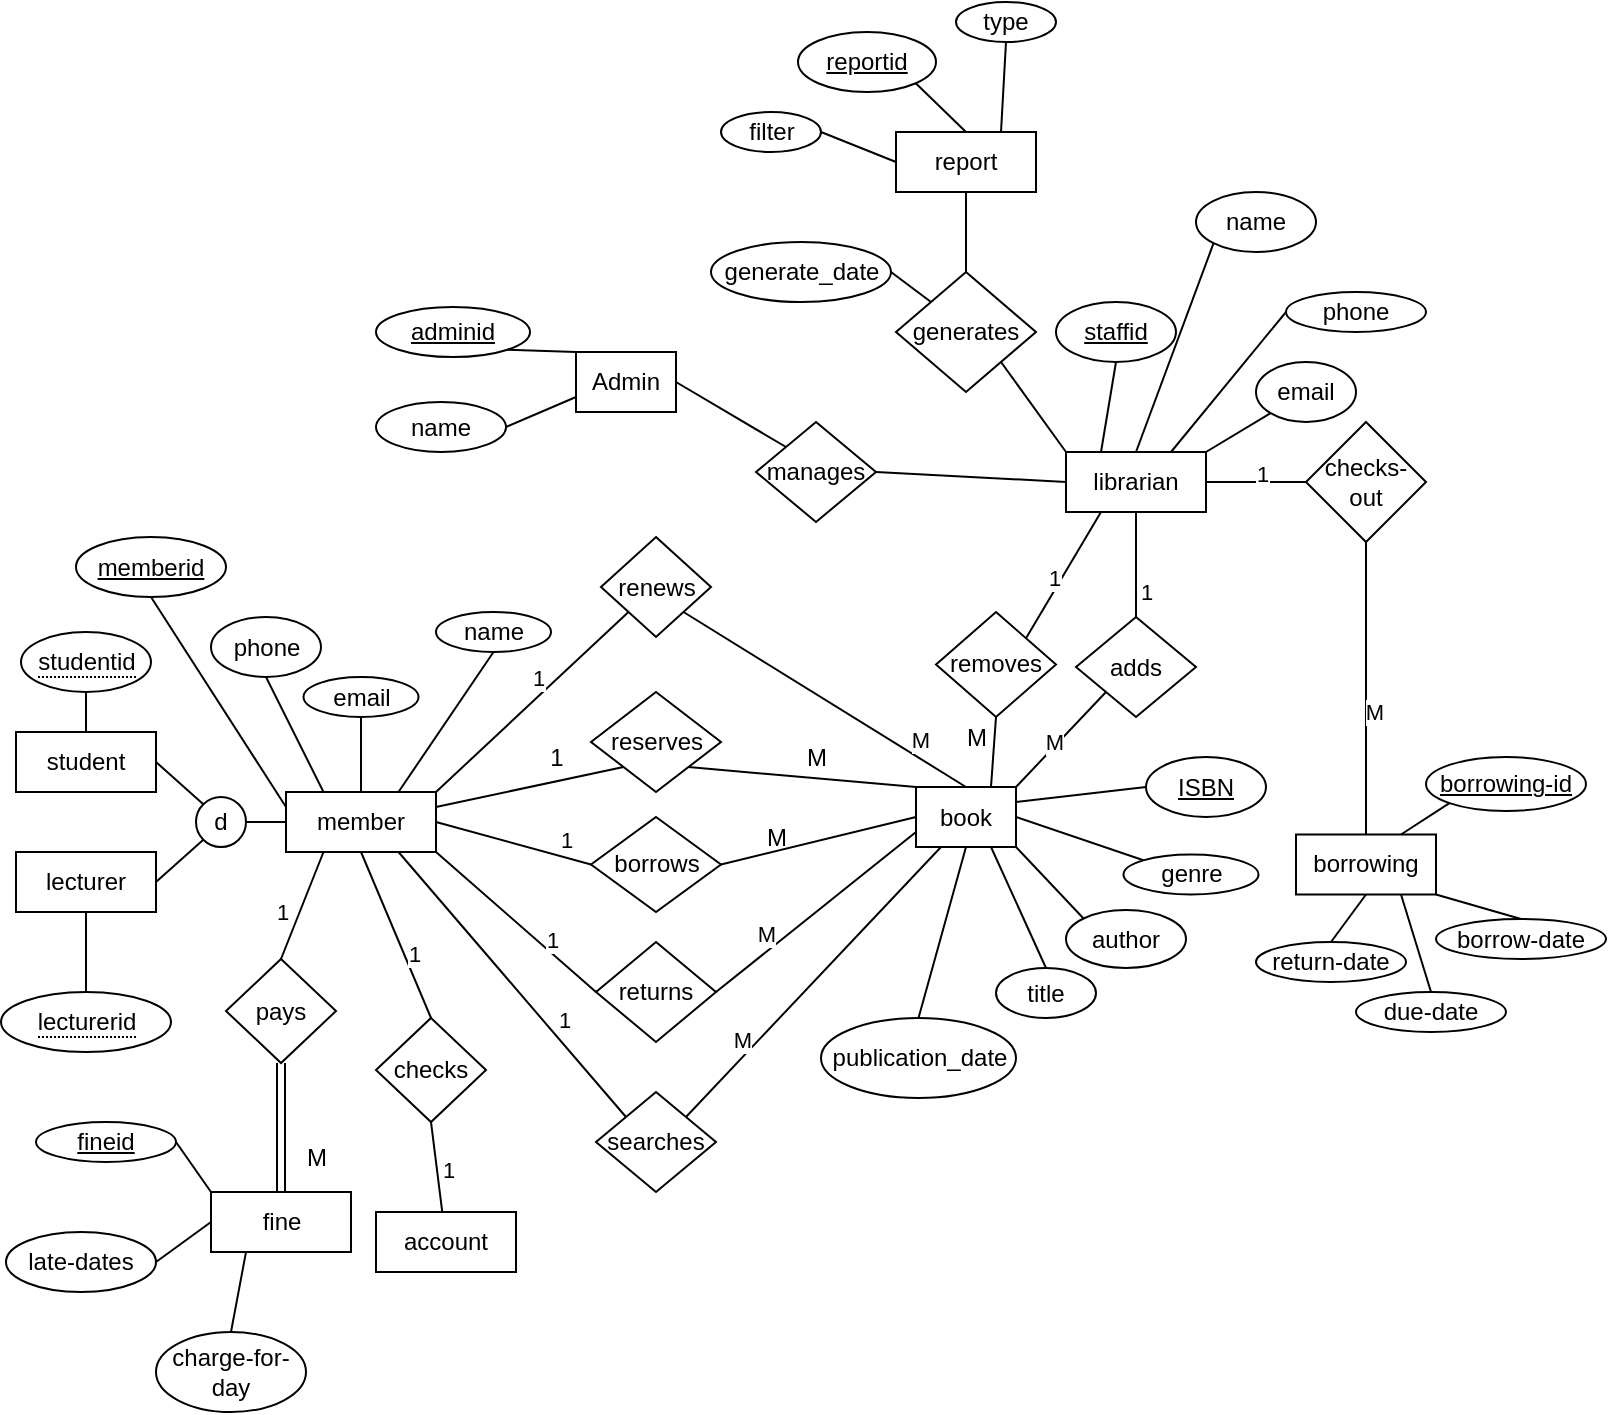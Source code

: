 <mxfile version="23.1.6" type="github">
  <diagram name="Page-1" id="lxUqVznezoO0cVdfgBmG">
    <mxGraphModel dx="956" dy="535" grid="1" gridSize="10" guides="1" tooltips="1" connect="1" arrows="1" fold="1" page="1" pageScale="1" pageWidth="850" pageHeight="1100" math="0" shadow="0">
      <root>
        <mxCell id="0" />
        <mxCell id="1" parent="0" />
        <mxCell id="ocRV4Swg5X49KJZOGOF2-2" value="borrowing" style="html=1;whiteSpace=wrap;" vertex="1" parent="1">
          <mxGeometry x="670" y="471.25" width="70" height="30" as="geometry" />
        </mxCell>
        <mxCell id="ocRV4Swg5X49KJZOGOF2-3" value="librarian" style="html=1;whiteSpace=wrap;" vertex="1" parent="1">
          <mxGeometry x="555" y="280" width="70" height="30" as="geometry" />
        </mxCell>
        <mxCell id="ocRV4Swg5X49KJZOGOF2-4" value="book" style="html=1;whiteSpace=wrap;" vertex="1" parent="1">
          <mxGeometry x="480" y="447.5" width="50" height="30" as="geometry" />
        </mxCell>
        <mxCell id="ocRV4Swg5X49KJZOGOF2-5" value="lecturer" style="html=1;whiteSpace=wrap;" vertex="1" parent="1">
          <mxGeometry x="30" y="480" width="70" height="30" as="geometry" />
        </mxCell>
        <mxCell id="ocRV4Swg5X49KJZOGOF2-6" value="student" style="html=1;whiteSpace=wrap;" vertex="1" parent="1">
          <mxGeometry x="30" y="420" width="70" height="30" as="geometry" />
        </mxCell>
        <mxCell id="ocRV4Swg5X49KJZOGOF2-7" value="member" style="html=1;whiteSpace=wrap;" vertex="1" parent="1">
          <mxGeometry x="165" y="450" width="75" height="30" as="geometry" />
        </mxCell>
        <mxCell id="ocRV4Swg5X49KJZOGOF2-9" value="report" style="html=1;whiteSpace=wrap;" vertex="1" parent="1">
          <mxGeometry x="470" y="120" width="70" height="30" as="geometry" />
        </mxCell>
        <mxCell id="ocRV4Swg5X49KJZOGOF2-10" value="account" style="html=1;whiteSpace=wrap;" vertex="1" parent="1">
          <mxGeometry x="210" y="660" width="70" height="30" as="geometry" />
        </mxCell>
        <mxCell id="ocRV4Swg5X49KJZOGOF2-12" value="d" style="ellipse;whiteSpace=wrap;html=1;aspect=fixed;" vertex="1" parent="1">
          <mxGeometry x="120" y="452.5" width="25" height="25" as="geometry" />
        </mxCell>
        <mxCell id="ocRV4Swg5X49KJZOGOF2-14" value="" style="endArrow=none;html=1;rounded=0;exitX=0;exitY=0;exitDx=0;exitDy=0;entryX=1;entryY=1;entryDx=0;entryDy=0;" edge="1" parent="1" source="ocRV4Swg5X49KJZOGOF2-4" target="ocRV4Swg5X49KJZOGOF2-21">
          <mxGeometry width="50" height="50" relative="1" as="geometry">
            <mxPoint x="510" y="280" as="sourcePoint" />
            <mxPoint x="560" y="230" as="targetPoint" />
          </mxGeometry>
        </mxCell>
        <mxCell id="ocRV4Swg5X49KJZOGOF2-15" value="" style="endArrow=none;html=1;rounded=0;exitX=1;exitY=0.5;exitDx=0;exitDy=0;entryX=0;entryY=0.5;entryDx=0;entryDy=0;" edge="1" parent="1" source="ocRV4Swg5X49KJZOGOF2-12" target="ocRV4Swg5X49KJZOGOF2-7">
          <mxGeometry width="50" height="50" relative="1" as="geometry">
            <mxPoint x="160" y="220" as="sourcePoint" />
            <mxPoint x="210" y="170" as="targetPoint" />
          </mxGeometry>
        </mxCell>
        <mxCell id="ocRV4Swg5X49KJZOGOF2-16" value="" style="endArrow=none;html=1;rounded=0;exitX=1;exitY=0.5;exitDx=0;exitDy=0;entryX=0;entryY=0;entryDx=0;entryDy=0;" edge="1" parent="1" source="ocRV4Swg5X49KJZOGOF2-6" target="ocRV4Swg5X49KJZOGOF2-12">
          <mxGeometry width="50" height="50" relative="1" as="geometry">
            <mxPoint x="125" y="157.5" as="sourcePoint" />
            <mxPoint x="175" y="107.5" as="targetPoint" />
          </mxGeometry>
        </mxCell>
        <mxCell id="ocRV4Swg5X49KJZOGOF2-17" value="" style="endArrow=none;html=1;rounded=0;exitX=1;exitY=0.5;exitDx=0;exitDy=0;entryX=0;entryY=1;entryDx=0;entryDy=0;" edge="1" parent="1" source="ocRV4Swg5X49KJZOGOF2-5" target="ocRV4Swg5X49KJZOGOF2-12">
          <mxGeometry width="50" height="50" relative="1" as="geometry">
            <mxPoint x="140" y="250" as="sourcePoint" />
            <mxPoint x="190" y="200" as="targetPoint" />
          </mxGeometry>
        </mxCell>
        <mxCell id="ocRV4Swg5X49KJZOGOF2-18" value="checks-out" style="rhombus;whiteSpace=wrap;html=1;" vertex="1" parent="1">
          <mxGeometry x="675" y="265" width="60" height="60" as="geometry" />
        </mxCell>
        <mxCell id="ocRV4Swg5X49KJZOGOF2-19" value="adds" style="rhombus;whiteSpace=wrap;html=1;" vertex="1" parent="1">
          <mxGeometry x="560" y="362.5" width="60" height="50" as="geometry" />
        </mxCell>
        <mxCell id="ocRV4Swg5X49KJZOGOF2-20" value="removes" style="rhombus;whiteSpace=wrap;html=1;" vertex="1" parent="1">
          <mxGeometry x="490" y="360" width="60" height="52.5" as="geometry" />
        </mxCell>
        <mxCell id="ocRV4Swg5X49KJZOGOF2-21" value="reserves" style="rhombus;whiteSpace=wrap;html=1;" vertex="1" parent="1">
          <mxGeometry x="317.5" y="400" width="65" height="50" as="geometry" />
        </mxCell>
        <mxCell id="ocRV4Swg5X49KJZOGOF2-22" value="searches" style="rhombus;whiteSpace=wrap;html=1;" vertex="1" parent="1">
          <mxGeometry x="320" y="600" width="60" height="50" as="geometry" />
        </mxCell>
        <mxCell id="ocRV4Swg5X49KJZOGOF2-23" value="returns" style="rhombus;whiteSpace=wrap;html=1;" vertex="1" parent="1">
          <mxGeometry x="320" y="525" width="60" height="50" as="geometry" />
        </mxCell>
        <mxCell id="ocRV4Swg5X49KJZOGOF2-24" value="renews" style="rhombus;whiteSpace=wrap;html=1;" vertex="1" parent="1">
          <mxGeometry x="322.5" y="322.5" width="55" height="50" as="geometry" />
        </mxCell>
        <mxCell id="ocRV4Swg5X49KJZOGOF2-25" value="borrows" style="rhombus;whiteSpace=wrap;html=1;" vertex="1" parent="1">
          <mxGeometry x="317.5" y="462.5" width="65" height="47.5" as="geometry" />
        </mxCell>
        <mxCell id="ocRV4Swg5X49KJZOGOF2-26" value="" style="endArrow=none;html=1;rounded=0;exitX=1;exitY=0.25;exitDx=0;exitDy=0;entryX=0;entryY=1;entryDx=0;entryDy=0;" edge="1" parent="1" source="ocRV4Swg5X49KJZOGOF2-7" target="ocRV4Swg5X49KJZOGOF2-21">
          <mxGeometry width="50" height="50" relative="1" as="geometry">
            <mxPoint x="290" y="280" as="sourcePoint" />
            <mxPoint x="340" y="230" as="targetPoint" />
          </mxGeometry>
        </mxCell>
        <mxCell id="ocRV4Swg5X49KJZOGOF2-27" value="" style="endArrow=none;html=1;rounded=0;exitX=1;exitY=1;exitDx=0;exitDy=0;entryX=0.5;entryY=0;entryDx=0;entryDy=0;" edge="1" parent="1" source="ocRV4Swg5X49KJZOGOF2-24" target="ocRV4Swg5X49KJZOGOF2-4">
          <mxGeometry width="50" height="50" relative="1" as="geometry">
            <mxPoint x="430" y="210" as="sourcePoint" />
            <mxPoint x="480" y="160" as="targetPoint" />
          </mxGeometry>
        </mxCell>
        <mxCell id="ocRV4Swg5X49KJZOGOF2-139" value="M" style="edgeLabel;html=1;align=center;verticalAlign=middle;resizable=0;points=[];" vertex="1" connectable="0" parent="ocRV4Swg5X49KJZOGOF2-27">
          <mxGeometry x="0.612" y="8" relative="1" as="geometry">
            <mxPoint as="offset" />
          </mxGeometry>
        </mxCell>
        <mxCell id="ocRV4Swg5X49KJZOGOF2-28" value="" style="endArrow=none;html=1;rounded=0;entryX=0;entryY=0;entryDx=0;entryDy=0;exitX=0.75;exitY=1;exitDx=0;exitDy=0;" edge="1" parent="1" source="ocRV4Swg5X49KJZOGOF2-7" target="ocRV4Swg5X49KJZOGOF2-22">
          <mxGeometry width="50" height="50" relative="1" as="geometry">
            <mxPoint x="240" y="320" as="sourcePoint" />
            <mxPoint x="300" y="370" as="targetPoint" />
          </mxGeometry>
        </mxCell>
        <mxCell id="ocRV4Swg5X49KJZOGOF2-147" value="1" style="edgeLabel;html=1;align=center;verticalAlign=middle;resizable=0;points=[];" vertex="1" connectable="0" parent="ocRV4Swg5X49KJZOGOF2-28">
          <mxGeometry x="0.342" y="8" relative="1" as="geometry">
            <mxPoint as="offset" />
          </mxGeometry>
        </mxCell>
        <mxCell id="ocRV4Swg5X49KJZOGOF2-29" value="" style="endArrow=none;html=1;rounded=0;exitX=1;exitY=0.5;exitDx=0;exitDy=0;entryX=0;entryY=0.5;entryDx=0;entryDy=0;" edge="1" parent="1" source="ocRV4Swg5X49KJZOGOF2-25" target="ocRV4Swg5X49KJZOGOF2-4">
          <mxGeometry width="50" height="50" relative="1" as="geometry">
            <mxPoint x="425" y="310" as="sourcePoint" />
            <mxPoint x="475" y="260" as="targetPoint" />
          </mxGeometry>
        </mxCell>
        <mxCell id="ocRV4Swg5X49KJZOGOF2-30" value="" style="endArrow=none;html=1;rounded=0;exitX=1;exitY=0.5;exitDx=0;exitDy=0;entryX=0;entryY=0.5;entryDx=0;entryDy=0;" edge="1" parent="1" source="ocRV4Swg5X49KJZOGOF2-7" target="ocRV4Swg5X49KJZOGOF2-25">
          <mxGeometry width="50" height="50" relative="1" as="geometry">
            <mxPoint x="295" y="300" as="sourcePoint" />
            <mxPoint x="345" y="250" as="targetPoint" />
          </mxGeometry>
        </mxCell>
        <mxCell id="ocRV4Swg5X49KJZOGOF2-143" value="1" style="edgeLabel;html=1;align=center;verticalAlign=middle;resizable=0;points=[];" vertex="1" connectable="0" parent="ocRV4Swg5X49KJZOGOF2-30">
          <mxGeometry x="0.615" y="9" relative="1" as="geometry">
            <mxPoint as="offset" />
          </mxGeometry>
        </mxCell>
        <mxCell id="ocRV4Swg5X49KJZOGOF2-31" value="" style="endArrow=none;html=1;rounded=0;exitX=1;exitY=0;exitDx=0;exitDy=0;entryX=0;entryY=1;entryDx=0;entryDy=0;" edge="1" parent="1" source="ocRV4Swg5X49KJZOGOF2-7" target="ocRV4Swg5X49KJZOGOF2-24">
          <mxGeometry width="50" height="50" relative="1" as="geometry">
            <mxPoint x="250" y="245" as="sourcePoint" />
            <mxPoint x="300" y="195" as="targetPoint" />
          </mxGeometry>
        </mxCell>
        <mxCell id="ocRV4Swg5X49KJZOGOF2-140" value="1" style="edgeLabel;html=1;align=center;verticalAlign=middle;resizable=0;points=[];" vertex="1" connectable="0" parent="ocRV4Swg5X49KJZOGOF2-31">
          <mxGeometry x="0.152" y="7" relative="1" as="geometry">
            <mxPoint as="offset" />
          </mxGeometry>
        </mxCell>
        <mxCell id="ocRV4Swg5X49KJZOGOF2-32" value="" style="endArrow=none;html=1;rounded=0;entryX=0;entryY=0.5;entryDx=0;entryDy=0;exitX=1;exitY=1;exitDx=0;exitDy=0;" edge="1" parent="1" source="ocRV4Swg5X49KJZOGOF2-7" target="ocRV4Swg5X49KJZOGOF2-23">
          <mxGeometry width="50" height="50" relative="1" as="geometry">
            <mxPoint x="240" y="390" as="sourcePoint" />
            <mxPoint x="290" y="340" as="targetPoint" />
          </mxGeometry>
        </mxCell>
        <mxCell id="ocRV4Swg5X49KJZOGOF2-145" value="1" style="edgeLabel;html=1;align=center;verticalAlign=middle;resizable=0;points=[];" vertex="1" connectable="0" parent="ocRV4Swg5X49KJZOGOF2-32">
          <mxGeometry x="0.359" y="6" relative="1" as="geometry">
            <mxPoint y="1" as="offset" />
          </mxGeometry>
        </mxCell>
        <mxCell id="ocRV4Swg5X49KJZOGOF2-33" value="" style="endArrow=none;html=1;rounded=0;entryX=0;entryY=0.75;entryDx=0;entryDy=0;exitX=1;exitY=0.5;exitDx=0;exitDy=0;" edge="1" parent="1" source="ocRV4Swg5X49KJZOGOF2-23" target="ocRV4Swg5X49KJZOGOF2-4">
          <mxGeometry width="50" height="50" relative="1" as="geometry">
            <mxPoint x="405" y="390" as="sourcePoint" />
            <mxPoint x="455" y="340" as="targetPoint" />
          </mxGeometry>
        </mxCell>
        <mxCell id="ocRV4Swg5X49KJZOGOF2-146" value="M" style="edgeLabel;html=1;align=center;verticalAlign=middle;resizable=0;points=[];" vertex="1" connectable="0" parent="ocRV4Swg5X49KJZOGOF2-33">
          <mxGeometry x="-0.418" y="8" relative="1" as="geometry">
            <mxPoint as="offset" />
          </mxGeometry>
        </mxCell>
        <mxCell id="ocRV4Swg5X49KJZOGOF2-34" value="" style="endArrow=none;html=1;rounded=0;exitX=1;exitY=0;exitDx=0;exitDy=0;entryX=0.25;entryY=1;entryDx=0;entryDy=0;" edge="1" parent="1" source="ocRV4Swg5X49KJZOGOF2-22" target="ocRV4Swg5X49KJZOGOF2-4">
          <mxGeometry width="50" height="50" relative="1" as="geometry">
            <mxPoint x="440" y="410" as="sourcePoint" />
            <mxPoint x="490" y="360" as="targetPoint" />
          </mxGeometry>
        </mxCell>
        <mxCell id="ocRV4Swg5X49KJZOGOF2-148" value="M" style="edgeLabel;html=1;align=center;verticalAlign=middle;resizable=0;points=[];" vertex="1" connectable="0" parent="ocRV4Swg5X49KJZOGOF2-34">
          <mxGeometry x="-0.487" y="6" relative="1" as="geometry">
            <mxPoint x="-1" as="offset" />
          </mxGeometry>
        </mxCell>
        <mxCell id="ocRV4Swg5X49KJZOGOF2-37" value="" style="endArrow=none;html=1;rounded=0;exitX=1;exitY=0;exitDx=0;exitDy=0;entryX=0.25;entryY=1;entryDx=0;entryDy=0;" edge="1" parent="1" source="ocRV4Swg5X49KJZOGOF2-20" target="ocRV4Swg5X49KJZOGOF2-3">
          <mxGeometry width="50" height="50" relative="1" as="geometry">
            <mxPoint x="450" y="230" as="sourcePoint" />
            <mxPoint x="500" y="180" as="targetPoint" />
          </mxGeometry>
        </mxCell>
        <mxCell id="ocRV4Swg5X49KJZOGOF2-154" value="1" style="edgeLabel;html=1;align=center;verticalAlign=middle;resizable=0;points=[];" vertex="1" connectable="0" parent="ocRV4Swg5X49KJZOGOF2-37">
          <mxGeometry x="-0.103" y="4" relative="1" as="geometry">
            <mxPoint as="offset" />
          </mxGeometry>
        </mxCell>
        <mxCell id="ocRV4Swg5X49KJZOGOF2-38" value="" style="endArrow=none;html=1;rounded=0;exitX=0.5;exitY=0;exitDx=0;exitDy=0;entryX=0.5;entryY=1;entryDx=0;entryDy=0;" edge="1" parent="1" source="ocRV4Swg5X49KJZOGOF2-19" target="ocRV4Swg5X49KJZOGOF2-3">
          <mxGeometry width="50" height="50" relative="1" as="geometry">
            <mxPoint x="630" y="282.5" as="sourcePoint" />
            <mxPoint x="570" y="320" as="targetPoint" />
          </mxGeometry>
        </mxCell>
        <mxCell id="ocRV4Swg5X49KJZOGOF2-155" value="1" style="edgeLabel;html=1;align=center;verticalAlign=middle;resizable=0;points=[];" vertex="1" connectable="0" parent="ocRV4Swg5X49KJZOGOF2-38">
          <mxGeometry x="-0.516" y="-5" relative="1" as="geometry">
            <mxPoint as="offset" />
          </mxGeometry>
        </mxCell>
        <mxCell id="ocRV4Swg5X49KJZOGOF2-39" value="" style="endArrow=none;html=1;rounded=0;exitX=1;exitY=0;exitDx=0;exitDy=0;entryX=0;entryY=1;entryDx=0;entryDy=0;" edge="1" parent="1" source="ocRV4Swg5X49KJZOGOF2-4" target="ocRV4Swg5X49KJZOGOF2-19">
          <mxGeometry width="50" height="50" relative="1" as="geometry">
            <mxPoint x="620" y="367.5" as="sourcePoint" />
            <mxPoint x="670" y="317.5" as="targetPoint" />
          </mxGeometry>
        </mxCell>
        <mxCell id="ocRV4Swg5X49KJZOGOF2-156" value="M" style="edgeLabel;html=1;align=center;verticalAlign=middle;resizable=0;points=[];" vertex="1" connectable="0" parent="ocRV4Swg5X49KJZOGOF2-39">
          <mxGeometry x="-0.088" y="2" relative="1" as="geometry">
            <mxPoint as="offset" />
          </mxGeometry>
        </mxCell>
        <mxCell id="ocRV4Swg5X49KJZOGOF2-40" value="" style="endArrow=none;html=1;rounded=0;exitX=0.75;exitY=0;exitDx=0;exitDy=0;entryX=0.5;entryY=1;entryDx=0;entryDy=0;" edge="1" parent="1" source="ocRV4Swg5X49KJZOGOF2-4" target="ocRV4Swg5X49KJZOGOF2-20">
          <mxGeometry width="50" height="50" relative="1" as="geometry">
            <mxPoint x="530" y="322.5" as="sourcePoint" />
            <mxPoint x="580" y="272.5" as="targetPoint" />
          </mxGeometry>
        </mxCell>
        <mxCell id="ocRV4Swg5X49KJZOGOF2-42" value="Admin" style="rounded=0;whiteSpace=wrap;html=1;" vertex="1" parent="1">
          <mxGeometry x="310" y="230" width="50" height="30" as="geometry" />
        </mxCell>
        <mxCell id="ocRV4Swg5X49KJZOGOF2-43" value="manages" style="rhombus;whiteSpace=wrap;html=1;" vertex="1" parent="1">
          <mxGeometry x="400" y="265" width="60" height="50" as="geometry" />
        </mxCell>
        <mxCell id="ocRV4Swg5X49KJZOGOF2-44" value="" style="endArrow=none;html=1;rounded=0;exitX=1;exitY=0.5;exitDx=0;exitDy=0;entryX=0;entryY=0;entryDx=0;entryDy=0;" edge="1" parent="1" source="ocRV4Swg5X49KJZOGOF2-42" target="ocRV4Swg5X49KJZOGOF2-43">
          <mxGeometry width="50" height="50" relative="1" as="geometry">
            <mxPoint x="360" y="170" as="sourcePoint" />
            <mxPoint x="410" y="120" as="targetPoint" />
          </mxGeometry>
        </mxCell>
        <mxCell id="ocRV4Swg5X49KJZOGOF2-45" value="" style="endArrow=none;html=1;rounded=0;entryX=0.5;entryY=1;entryDx=0;entryDy=0;exitX=0.5;exitY=0;exitDx=0;exitDy=0;" edge="1" parent="1" source="ocRV4Swg5X49KJZOGOF2-2" target="ocRV4Swg5X49KJZOGOF2-18">
          <mxGeometry width="50" height="50" relative="1" as="geometry">
            <mxPoint x="670" y="310" as="sourcePoint" />
            <mxPoint x="720" y="260" as="targetPoint" />
          </mxGeometry>
        </mxCell>
        <mxCell id="ocRV4Swg5X49KJZOGOF2-157" value="M" style="edgeLabel;html=1;align=center;verticalAlign=middle;resizable=0;points=[];" vertex="1" connectable="0" parent="ocRV4Swg5X49KJZOGOF2-45">
          <mxGeometry x="-0.16" y="-4" relative="1" as="geometry">
            <mxPoint as="offset" />
          </mxGeometry>
        </mxCell>
        <mxCell id="ocRV4Swg5X49KJZOGOF2-46" value="" style="endArrow=none;html=1;rounded=0;exitX=1;exitY=0.5;exitDx=0;exitDy=0;entryX=0;entryY=0.5;entryDx=0;entryDy=0;" edge="1" parent="1" source="ocRV4Swg5X49KJZOGOF2-3" target="ocRV4Swg5X49KJZOGOF2-18">
          <mxGeometry width="50" height="50" relative="1" as="geometry">
            <mxPoint x="630" y="220" as="sourcePoint" />
            <mxPoint x="680" y="170" as="targetPoint" />
          </mxGeometry>
        </mxCell>
        <mxCell id="ocRV4Swg5X49KJZOGOF2-158" value="1" style="edgeLabel;html=1;align=center;verticalAlign=middle;resizable=0;points=[];" vertex="1" connectable="0" parent="ocRV4Swg5X49KJZOGOF2-46">
          <mxGeometry x="0.096" y="4" relative="1" as="geometry">
            <mxPoint as="offset" />
          </mxGeometry>
        </mxCell>
        <mxCell id="ocRV4Swg5X49KJZOGOF2-47" value="" style="endArrow=none;html=1;rounded=0;entryX=1;entryY=0.5;entryDx=0;entryDy=0;exitX=0;exitY=0.5;exitDx=0;exitDy=0;" edge="1" parent="1" source="ocRV4Swg5X49KJZOGOF2-3" target="ocRV4Swg5X49KJZOGOF2-43">
          <mxGeometry width="50" height="50" relative="1" as="geometry">
            <mxPoint x="485" y="190" as="sourcePoint" />
            <mxPoint x="535" y="140" as="targetPoint" />
          </mxGeometry>
        </mxCell>
        <mxCell id="ocRV4Swg5X49KJZOGOF2-48" value="checks" style="rhombus;whiteSpace=wrap;html=1;" vertex="1" parent="1">
          <mxGeometry x="210" y="563" width="55" height="52" as="geometry" />
        </mxCell>
        <mxCell id="ocRV4Swg5X49KJZOGOF2-49" value="generates" style="rhombus;whiteSpace=wrap;html=1;" vertex="1" parent="1">
          <mxGeometry x="470" y="190" width="70" height="60" as="geometry" />
        </mxCell>
        <mxCell id="ocRV4Swg5X49KJZOGOF2-50" value="" style="endArrow=none;html=1;rounded=0;entryX=0.5;entryY=1;entryDx=0;entryDy=0;exitX=0.5;exitY=0;exitDx=0;exitDy=0;" edge="1" parent="1" source="ocRV4Swg5X49KJZOGOF2-49" target="ocRV4Swg5X49KJZOGOF2-9">
          <mxGeometry width="50" height="50" relative="1" as="geometry">
            <mxPoint x="460" y="190" as="sourcePoint" />
            <mxPoint x="510" y="140" as="targetPoint" />
          </mxGeometry>
        </mxCell>
        <mxCell id="ocRV4Swg5X49KJZOGOF2-51" value="" style="endArrow=none;html=1;rounded=0;entryX=1;entryY=1;entryDx=0;entryDy=0;exitX=0;exitY=0;exitDx=0;exitDy=0;" edge="1" parent="1" source="ocRV4Swg5X49KJZOGOF2-3" target="ocRV4Swg5X49KJZOGOF2-49">
          <mxGeometry width="50" height="50" relative="1" as="geometry">
            <mxPoint x="505" y="300" as="sourcePoint" />
            <mxPoint x="555" y="250" as="targetPoint" />
          </mxGeometry>
        </mxCell>
        <mxCell id="ocRV4Swg5X49KJZOGOF2-52" value="" style="endArrow=none;html=1;rounded=0;entryX=0.5;entryY=1;entryDx=0;entryDy=0;" edge="1" parent="1" source="ocRV4Swg5X49KJZOGOF2-10" target="ocRV4Swg5X49KJZOGOF2-48">
          <mxGeometry width="50" height="50" relative="1" as="geometry">
            <mxPoint x="130" y="720" as="sourcePoint" />
            <mxPoint x="180" y="670" as="targetPoint" />
          </mxGeometry>
        </mxCell>
        <mxCell id="ocRV4Swg5X49KJZOGOF2-151" value="1" style="edgeLabel;html=1;align=center;verticalAlign=middle;resizable=0;points=[];" vertex="1" connectable="0" parent="ocRV4Swg5X49KJZOGOF2-52">
          <mxGeometry x="-0.065" y="-5" relative="1" as="geometry">
            <mxPoint as="offset" />
          </mxGeometry>
        </mxCell>
        <mxCell id="ocRV4Swg5X49KJZOGOF2-53" value="" style="endArrow=none;html=1;rounded=0;entryX=0.5;entryY=1;entryDx=0;entryDy=0;exitX=0.5;exitY=0;exitDx=0;exitDy=0;" edge="1" parent="1" source="ocRV4Swg5X49KJZOGOF2-48" target="ocRV4Swg5X49KJZOGOF2-7">
          <mxGeometry width="50" height="50" relative="1" as="geometry">
            <mxPoint x="140" y="575" as="sourcePoint" />
            <mxPoint x="190" y="525" as="targetPoint" />
          </mxGeometry>
        </mxCell>
        <mxCell id="ocRV4Swg5X49KJZOGOF2-152" value="1" style="edgeLabel;html=1;align=center;verticalAlign=middle;resizable=0;points=[];" vertex="1" connectable="0" parent="ocRV4Swg5X49KJZOGOF2-53">
          <mxGeometry x="-0.28" y="-4" relative="1" as="geometry">
            <mxPoint y="-1" as="offset" />
          </mxGeometry>
        </mxCell>
        <mxCell id="ocRV4Swg5X49KJZOGOF2-62" value="memberid" style="ellipse;whiteSpace=wrap;html=1;align=center;fontStyle=4;" vertex="1" parent="1">
          <mxGeometry x="60" y="322.5" width="75" height="30" as="geometry" />
        </mxCell>
        <mxCell id="ocRV4Swg5X49KJZOGOF2-63" value="publication_date" style="ellipse;whiteSpace=wrap;html=1;align=center;" vertex="1" parent="1">
          <mxGeometry x="432.5" y="563" width="97.5" height="40" as="geometry" />
        </mxCell>
        <mxCell id="ocRV4Swg5X49KJZOGOF2-64" value="genre" style="ellipse;whiteSpace=wrap;html=1;align=center;" vertex="1" parent="1">
          <mxGeometry x="583.75" y="481.25" width="67.5" height="20" as="geometry" />
        </mxCell>
        <mxCell id="ocRV4Swg5X49KJZOGOF2-65" value="author" style="ellipse;whiteSpace=wrap;html=1;align=center;" vertex="1" parent="1">
          <mxGeometry x="555" y="509" width="60" height="29" as="geometry" />
        </mxCell>
        <mxCell id="ocRV4Swg5X49KJZOGOF2-67" value="phone" style="ellipse;whiteSpace=wrap;html=1;align=center;" vertex="1" parent="1">
          <mxGeometry x="127.5" y="362.5" width="55" height="30" as="geometry" />
        </mxCell>
        <mxCell id="ocRV4Swg5X49KJZOGOF2-68" value="email" style="ellipse;whiteSpace=wrap;html=1;align=center;" vertex="1" parent="1">
          <mxGeometry x="173.75" y="392.5" width="57.5" height="20" as="geometry" />
        </mxCell>
        <mxCell id="ocRV4Swg5X49KJZOGOF2-69" value="name" style="ellipse;whiteSpace=wrap;html=1;align=center;" vertex="1" parent="1">
          <mxGeometry x="240" y="360" width="57.5" height="20" as="geometry" />
        </mxCell>
        <mxCell id="ocRV4Swg5X49KJZOGOF2-70" value="&lt;span style=&quot;border-bottom: 1px dotted&quot;&gt;studentid&lt;/span&gt;" style="ellipse;whiteSpace=wrap;html=1;align=center;" vertex="1" parent="1">
          <mxGeometry x="32.5" y="370" width="65" height="30" as="geometry" />
        </mxCell>
        <mxCell id="ocRV4Swg5X49KJZOGOF2-71" value="&lt;span style=&quot;border-bottom: 1px dotted&quot;&gt;lecturerid&lt;/span&gt;" style="ellipse;whiteSpace=wrap;html=1;align=center;" vertex="1" parent="1">
          <mxGeometry x="22.5" y="550" width="85" height="30" as="geometry" />
        </mxCell>
        <mxCell id="ocRV4Swg5X49KJZOGOF2-72" value="" style="endArrow=none;html=1;rounded=0;entryX=0.5;entryY=1;entryDx=0;entryDy=0;exitX=0.25;exitY=0;exitDx=0;exitDy=0;" edge="1" parent="1" source="ocRV4Swg5X49KJZOGOF2-7" target="ocRV4Swg5X49KJZOGOF2-67">
          <mxGeometry width="50" height="50" relative="1" as="geometry">
            <mxPoint x="145" y="412.5" as="sourcePoint" />
            <mxPoint x="195" y="362.5" as="targetPoint" />
          </mxGeometry>
        </mxCell>
        <mxCell id="ocRV4Swg5X49KJZOGOF2-73" value="" style="endArrow=none;html=1;rounded=0;exitX=0.75;exitY=0;exitDx=0;exitDy=0;entryX=0.5;entryY=1;entryDx=0;entryDy=0;" edge="1" parent="1" source="ocRV4Swg5X49KJZOGOF2-7" target="ocRV4Swg5X49KJZOGOF2-69">
          <mxGeometry width="50" height="50" relative="1" as="geometry">
            <mxPoint x="192.5" y="447.5" as="sourcePoint" />
            <mxPoint x="242.5" y="397.5" as="targetPoint" />
          </mxGeometry>
        </mxCell>
        <mxCell id="ocRV4Swg5X49KJZOGOF2-74" value="" style="endArrow=none;html=1;rounded=0;entryX=0.5;entryY=1;entryDx=0;entryDy=0;exitX=0;exitY=0.25;exitDx=0;exitDy=0;" edge="1" parent="1" source="ocRV4Swg5X49KJZOGOF2-7" target="ocRV4Swg5X49KJZOGOF2-62">
          <mxGeometry width="50" height="50" relative="1" as="geometry">
            <mxPoint x="162.5" y="440" as="sourcePoint" />
            <mxPoint x="212.5" y="390" as="targetPoint" />
          </mxGeometry>
        </mxCell>
        <mxCell id="ocRV4Swg5X49KJZOGOF2-75" value="" style="endArrow=none;html=1;rounded=0;exitX=0.5;exitY=0;exitDx=0;exitDy=0;entryX=0.5;entryY=1;entryDx=0;entryDy=0;" edge="1" parent="1" source="ocRV4Swg5X49KJZOGOF2-6" target="ocRV4Swg5X49KJZOGOF2-70">
          <mxGeometry width="50" height="50" relative="1" as="geometry">
            <mxPoint x="70" y="402.5" as="sourcePoint" />
            <mxPoint x="120" y="352.5" as="targetPoint" />
          </mxGeometry>
        </mxCell>
        <mxCell id="ocRV4Swg5X49KJZOGOF2-76" value="" style="endArrow=none;html=1;rounded=0;entryX=0.5;entryY=1;entryDx=0;entryDy=0;exitX=0.5;exitY=0;exitDx=0;exitDy=0;" edge="1" parent="1" source="ocRV4Swg5X49KJZOGOF2-71" target="ocRV4Swg5X49KJZOGOF2-5">
          <mxGeometry width="50" height="50" relative="1" as="geometry">
            <mxPoint x="70" y="560" as="sourcePoint" />
            <mxPoint x="120" y="510" as="targetPoint" />
          </mxGeometry>
        </mxCell>
        <mxCell id="ocRV4Swg5X49KJZOGOF2-78" value="" style="endArrow=none;html=1;rounded=0;entryX=0.5;entryY=1;entryDx=0;entryDy=0;exitX=0.5;exitY=0;exitDx=0;exitDy=0;" edge="1" parent="1" source="ocRV4Swg5X49KJZOGOF2-7" target="ocRV4Swg5X49KJZOGOF2-68">
          <mxGeometry width="50" height="50" relative="1" as="geometry">
            <mxPoint x="175" y="447.5" as="sourcePoint" />
            <mxPoint x="225" y="397.5" as="targetPoint" />
          </mxGeometry>
        </mxCell>
        <mxCell id="ocRV4Swg5X49KJZOGOF2-81" value="title" style="ellipse;whiteSpace=wrap;html=1;align=center;" vertex="1" parent="1">
          <mxGeometry x="520" y="538" width="50" height="25" as="geometry" />
        </mxCell>
        <mxCell id="ocRV4Swg5X49KJZOGOF2-83" value="ISBN" style="ellipse;whiteSpace=wrap;html=1;align=center;fontStyle=4;" vertex="1" parent="1">
          <mxGeometry x="595" y="432.5" width="60" height="30" as="geometry" />
        </mxCell>
        <mxCell id="ocRV4Swg5X49KJZOGOF2-84" value="" style="endArrow=none;html=1;rounded=0;entryX=0.5;entryY=1;entryDx=0;entryDy=0;exitX=0.5;exitY=0;exitDx=0;exitDy=0;" edge="1" parent="1" source="ocRV4Swg5X49KJZOGOF2-63" target="ocRV4Swg5X49KJZOGOF2-4">
          <mxGeometry width="50" height="50" relative="1" as="geometry">
            <mxPoint x="460" y="575" as="sourcePoint" />
            <mxPoint x="510" y="525" as="targetPoint" />
          </mxGeometry>
        </mxCell>
        <mxCell id="ocRV4Swg5X49KJZOGOF2-85" value="" style="endArrow=none;html=1;rounded=0;entryX=1;entryY=1;entryDx=0;entryDy=0;exitX=0;exitY=0;exitDx=0;exitDy=0;" edge="1" parent="1" source="ocRV4Swg5X49KJZOGOF2-65" target="ocRV4Swg5X49KJZOGOF2-4">
          <mxGeometry width="50" height="50" relative="1" as="geometry">
            <mxPoint x="505" y="560" as="sourcePoint" />
            <mxPoint x="555" y="510" as="targetPoint" />
          </mxGeometry>
        </mxCell>
        <mxCell id="ocRV4Swg5X49KJZOGOF2-86" value="" style="endArrow=none;html=1;rounded=0;entryX=0.75;entryY=1;entryDx=0;entryDy=0;exitX=0.5;exitY=0;exitDx=0;exitDy=0;" edge="1" parent="1" source="ocRV4Swg5X49KJZOGOF2-81" target="ocRV4Swg5X49KJZOGOF2-4">
          <mxGeometry width="50" height="50" relative="1" as="geometry">
            <mxPoint x="470" y="563" as="sourcePoint" />
            <mxPoint x="520" y="513" as="targetPoint" />
          </mxGeometry>
        </mxCell>
        <mxCell id="ocRV4Swg5X49KJZOGOF2-87" value="" style="endArrow=none;html=1;rounded=0;exitX=1;exitY=0.5;exitDx=0;exitDy=0;entryX=0;entryY=0;entryDx=0;entryDy=0;" edge="1" parent="1" source="ocRV4Swg5X49KJZOGOF2-4" target="ocRV4Swg5X49KJZOGOF2-64">
          <mxGeometry width="50" height="50" relative="1" as="geometry">
            <mxPoint x="545" y="540" as="sourcePoint" />
            <mxPoint x="595" y="490" as="targetPoint" />
          </mxGeometry>
        </mxCell>
        <mxCell id="ocRV4Swg5X49KJZOGOF2-88" value="" style="endArrow=none;html=1;rounded=0;exitX=1;exitY=0.25;exitDx=0;exitDy=0;entryX=0;entryY=0.5;entryDx=0;entryDy=0;" edge="1" parent="1" source="ocRV4Swg5X49KJZOGOF2-4" target="ocRV4Swg5X49KJZOGOF2-83">
          <mxGeometry width="50" height="50" relative="1" as="geometry">
            <mxPoint x="530" y="487.5" as="sourcePoint" />
            <mxPoint x="580" y="437.5" as="targetPoint" />
          </mxGeometry>
        </mxCell>
        <mxCell id="ocRV4Swg5X49KJZOGOF2-89" value="borrowing-id" style="ellipse;whiteSpace=wrap;html=1;align=center;fontStyle=4;" vertex="1" parent="1">
          <mxGeometry x="735" y="432.5" width="80" height="27" as="geometry" />
        </mxCell>
        <mxCell id="ocRV4Swg5X49KJZOGOF2-90" value="return-date" style="ellipse;whiteSpace=wrap;html=1;align=center;" vertex="1" parent="1">
          <mxGeometry x="650" y="525" width="75" height="20" as="geometry" />
        </mxCell>
        <mxCell id="ocRV4Swg5X49KJZOGOF2-91" value="due-date" style="ellipse;whiteSpace=wrap;html=1;align=center;" vertex="1" parent="1">
          <mxGeometry x="700" y="550" width="75" height="20" as="geometry" />
        </mxCell>
        <mxCell id="ocRV4Swg5X49KJZOGOF2-92" value="borrow-date" style="ellipse;whiteSpace=wrap;html=1;align=center;" vertex="1" parent="1">
          <mxGeometry x="740" y="513.5" width="85" height="20" as="geometry" />
        </mxCell>
        <mxCell id="ocRV4Swg5X49KJZOGOF2-93" value="" style="endArrow=none;html=1;rounded=0;entryX=0.5;entryY=1;entryDx=0;entryDy=0;exitX=0.5;exitY=0;exitDx=0;exitDy=0;" edge="1" parent="1" source="ocRV4Swg5X49KJZOGOF2-90" target="ocRV4Swg5X49KJZOGOF2-2">
          <mxGeometry width="50" height="50" relative="1" as="geometry">
            <mxPoint x="605" y="603" as="sourcePoint" />
            <mxPoint x="655" y="553" as="targetPoint" />
          </mxGeometry>
        </mxCell>
        <mxCell id="ocRV4Swg5X49KJZOGOF2-94" value="" style="endArrow=none;html=1;rounded=0;entryX=0.75;entryY=1;entryDx=0;entryDy=0;exitX=0.5;exitY=0;exitDx=0;exitDy=0;" edge="1" parent="1" source="ocRV4Swg5X49KJZOGOF2-91" target="ocRV4Swg5X49KJZOGOF2-2">
          <mxGeometry width="50" height="50" relative="1" as="geometry">
            <mxPoint x="615" y="608" as="sourcePoint" />
            <mxPoint x="665" y="558" as="targetPoint" />
          </mxGeometry>
        </mxCell>
        <mxCell id="ocRV4Swg5X49KJZOGOF2-95" value="" style="endArrow=none;html=1;rounded=0;entryX=1;entryY=1;entryDx=0;entryDy=0;exitX=0.5;exitY=0;exitDx=0;exitDy=0;" edge="1" parent="1" source="ocRV4Swg5X49KJZOGOF2-92" target="ocRV4Swg5X49KJZOGOF2-2">
          <mxGeometry width="50" height="50" relative="1" as="geometry">
            <mxPoint x="655" y="588" as="sourcePoint" />
            <mxPoint x="705" y="538" as="targetPoint" />
          </mxGeometry>
        </mxCell>
        <mxCell id="ocRV4Swg5X49KJZOGOF2-96" value="" style="endArrow=none;html=1;rounded=0;exitX=0.75;exitY=0;exitDx=0;exitDy=0;entryX=0;entryY=1;entryDx=0;entryDy=0;" edge="1" parent="1" source="ocRV4Swg5X49KJZOGOF2-2" target="ocRV4Swg5X49KJZOGOF2-89">
          <mxGeometry width="50" height="50" relative="1" as="geometry">
            <mxPoint x="780" y="502.5" as="sourcePoint" />
            <mxPoint x="830" y="452.5" as="targetPoint" />
          </mxGeometry>
        </mxCell>
        <mxCell id="ocRV4Swg5X49KJZOGOF2-97" value="staffid" style="ellipse;whiteSpace=wrap;html=1;align=center;fontStyle=4;" vertex="1" parent="1">
          <mxGeometry x="550" y="205" width="60" height="30" as="geometry" />
        </mxCell>
        <mxCell id="ocRV4Swg5X49KJZOGOF2-98" value="phone" style="ellipse;whiteSpace=wrap;html=1;align=center;" vertex="1" parent="1">
          <mxGeometry x="665" y="200" width="70" height="20" as="geometry" />
        </mxCell>
        <mxCell id="ocRV4Swg5X49KJZOGOF2-99" value="email" style="ellipse;whiteSpace=wrap;html=1;align=center;" vertex="1" parent="1">
          <mxGeometry x="650" y="235" width="50" height="30" as="geometry" />
        </mxCell>
        <mxCell id="ocRV4Swg5X49KJZOGOF2-100" value="name" style="ellipse;whiteSpace=wrap;html=1;align=center;" vertex="1" parent="1">
          <mxGeometry x="620" y="150" width="60" height="30" as="geometry" />
        </mxCell>
        <mxCell id="ocRV4Swg5X49KJZOGOF2-102" value="" style="endArrow=none;html=1;rounded=0;exitX=1;exitY=0;exitDx=0;exitDy=0;entryX=0;entryY=1;entryDx=0;entryDy=0;" edge="1" parent="1" source="ocRV4Swg5X49KJZOGOF2-3" target="ocRV4Swg5X49KJZOGOF2-99">
          <mxGeometry width="50" height="50" relative="1" as="geometry">
            <mxPoint x="610" y="322.5" as="sourcePoint" />
            <mxPoint x="660" y="272.5" as="targetPoint" />
          </mxGeometry>
        </mxCell>
        <mxCell id="ocRV4Swg5X49KJZOGOF2-103" value="" style="endArrow=none;html=1;rounded=0;exitX=0.75;exitY=0;exitDx=0;exitDy=0;entryX=0;entryY=0.5;entryDx=0;entryDy=0;" edge="1" parent="1" source="ocRV4Swg5X49KJZOGOF2-3" target="ocRV4Swg5X49KJZOGOF2-98">
          <mxGeometry width="50" height="50" relative="1" as="geometry">
            <mxPoint x="601.25" y="270" as="sourcePoint" />
            <mxPoint x="651.25" y="220" as="targetPoint" />
          </mxGeometry>
        </mxCell>
        <mxCell id="ocRV4Swg5X49KJZOGOF2-104" value="" style="endArrow=none;html=1;rounded=0;exitX=0.5;exitY=0;exitDx=0;exitDy=0;entryX=0;entryY=1;entryDx=0;entryDy=0;" edge="1" parent="1" source="ocRV4Swg5X49KJZOGOF2-3" target="ocRV4Swg5X49KJZOGOF2-100">
          <mxGeometry width="50" height="50" relative="1" as="geometry">
            <mxPoint x="615" y="235" as="sourcePoint" />
            <mxPoint x="665" y="185" as="targetPoint" />
          </mxGeometry>
        </mxCell>
        <mxCell id="ocRV4Swg5X49KJZOGOF2-105" value="" style="endArrow=none;html=1;rounded=0;exitX=0.25;exitY=0;exitDx=0;exitDy=0;entryX=0.5;entryY=1;entryDx=0;entryDy=0;" edge="1" parent="1" source="ocRV4Swg5X49KJZOGOF2-3" target="ocRV4Swg5X49KJZOGOF2-97">
          <mxGeometry width="50" height="50" relative="1" as="geometry">
            <mxPoint x="583.75" y="240" as="sourcePoint" />
            <mxPoint x="633.75" y="190" as="targetPoint" />
          </mxGeometry>
        </mxCell>
        <mxCell id="ocRV4Swg5X49KJZOGOF2-112" value="pays" style="rhombus;whiteSpace=wrap;html=1;" vertex="1" parent="1">
          <mxGeometry x="135" y="533.5" width="55" height="52" as="geometry" />
        </mxCell>
        <mxCell id="ocRV4Swg5X49KJZOGOF2-114" value="fine" style="html=1;whiteSpace=wrap;" vertex="1" parent="1">
          <mxGeometry x="127.5" y="650" width="70" height="30" as="geometry" />
        </mxCell>
        <mxCell id="ocRV4Swg5X49KJZOGOF2-116" value="" style="endArrow=none;html=1;rounded=0;entryX=0.25;entryY=1;entryDx=0;entryDy=0;exitX=0.5;exitY=0;exitDx=0;exitDy=0;" edge="1" parent="1" source="ocRV4Swg5X49KJZOGOF2-112" target="ocRV4Swg5X49KJZOGOF2-7">
          <mxGeometry width="50" height="50" relative="1" as="geometry">
            <mxPoint x="140" y="570" as="sourcePoint" />
            <mxPoint x="157.5" y="520" as="targetPoint" />
          </mxGeometry>
        </mxCell>
        <mxCell id="ocRV4Swg5X49KJZOGOF2-150" value="1" style="edgeLabel;html=1;align=center;verticalAlign=middle;resizable=0;points=[];" vertex="1" connectable="0" parent="ocRV4Swg5X49KJZOGOF2-116">
          <mxGeometry x="-0.183" y="9" relative="1" as="geometry">
            <mxPoint y="1" as="offset" />
          </mxGeometry>
        </mxCell>
        <mxCell id="ocRV4Swg5X49KJZOGOF2-117" value="fineid" style="ellipse;whiteSpace=wrap;html=1;align=center;fontStyle=4;" vertex="1" parent="1">
          <mxGeometry x="40" y="615" width="70" height="20" as="geometry" />
        </mxCell>
        <mxCell id="ocRV4Swg5X49KJZOGOF2-118" value="late-dates" style="ellipse;whiteSpace=wrap;html=1;align=center;" vertex="1" parent="1">
          <mxGeometry x="25" y="670" width="75" height="30" as="geometry" />
        </mxCell>
        <mxCell id="ocRV4Swg5X49KJZOGOF2-119" value="charge-for-day" style="ellipse;whiteSpace=wrap;html=1;align=center;" vertex="1" parent="1">
          <mxGeometry x="100" y="720" width="75" height="40" as="geometry" />
        </mxCell>
        <mxCell id="ocRV4Swg5X49KJZOGOF2-120" value="" style="endArrow=none;html=1;rounded=0;exitX=1;exitY=0.5;exitDx=0;exitDy=0;entryX=0;entryY=0.5;entryDx=0;entryDy=0;" edge="1" parent="1" source="ocRV4Swg5X49KJZOGOF2-118" target="ocRV4Swg5X49KJZOGOF2-114">
          <mxGeometry width="50" height="50" relative="1" as="geometry">
            <mxPoint x="85" y="740" as="sourcePoint" />
            <mxPoint x="135" y="690" as="targetPoint" />
          </mxGeometry>
        </mxCell>
        <mxCell id="ocRV4Swg5X49KJZOGOF2-121" value="" style="endArrow=none;html=1;rounded=0;entryX=0.25;entryY=1;entryDx=0;entryDy=0;exitX=0.5;exitY=0;exitDx=0;exitDy=0;" edge="1" parent="1" source="ocRV4Swg5X49KJZOGOF2-119" target="ocRV4Swg5X49KJZOGOF2-114">
          <mxGeometry width="50" height="50" relative="1" as="geometry">
            <mxPoint x="85" y="740" as="sourcePoint" />
            <mxPoint x="135" y="690" as="targetPoint" />
          </mxGeometry>
        </mxCell>
        <mxCell id="ocRV4Swg5X49KJZOGOF2-122" value="" style="endArrow=none;html=1;rounded=0;exitX=1;exitY=0.5;exitDx=0;exitDy=0;entryX=0;entryY=0;entryDx=0;entryDy=0;" edge="1" parent="1" source="ocRV4Swg5X49KJZOGOF2-117" target="ocRV4Swg5X49KJZOGOF2-114">
          <mxGeometry width="50" height="50" relative="1" as="geometry">
            <mxPoint x="85" y="670" as="sourcePoint" />
            <mxPoint x="135" y="620" as="targetPoint" />
          </mxGeometry>
        </mxCell>
        <mxCell id="ocRV4Swg5X49KJZOGOF2-123" value="reportid" style="ellipse;whiteSpace=wrap;html=1;align=center;fontStyle=4;" vertex="1" parent="1">
          <mxGeometry x="421" y="70" width="69" height="30" as="geometry" />
        </mxCell>
        <mxCell id="ocRV4Swg5X49KJZOGOF2-124" value="filter" style="ellipse;whiteSpace=wrap;html=1;align=center;" vertex="1" parent="1">
          <mxGeometry x="382.5" y="110" width="50" height="20" as="geometry" />
        </mxCell>
        <mxCell id="ocRV4Swg5X49KJZOGOF2-125" value="type" style="ellipse;whiteSpace=wrap;html=1;align=center;" vertex="1" parent="1">
          <mxGeometry x="500" y="55" width="50" height="20" as="geometry" />
        </mxCell>
        <mxCell id="ocRV4Swg5X49KJZOGOF2-126" value="generate_date" style="ellipse;whiteSpace=wrap;html=1;align=center;" vertex="1" parent="1">
          <mxGeometry x="377.5" y="175" width="90" height="30" as="geometry" />
        </mxCell>
        <mxCell id="ocRV4Swg5X49KJZOGOF2-127" value="" style="endArrow=none;html=1;rounded=0;exitX=1;exitY=0.5;exitDx=0;exitDy=0;entryX=0;entryY=0.5;entryDx=0;entryDy=0;" edge="1" parent="1" source="ocRV4Swg5X49KJZOGOF2-124" target="ocRV4Swg5X49KJZOGOF2-9">
          <mxGeometry width="50" height="50" relative="1" as="geometry">
            <mxPoint x="390" y="190" as="sourcePoint" />
            <mxPoint x="440" y="140" as="targetPoint" />
          </mxGeometry>
        </mxCell>
        <mxCell id="ocRV4Swg5X49KJZOGOF2-128" value="" style="endArrow=none;html=1;rounded=0;entryX=0.5;entryY=0;entryDx=0;entryDy=0;exitX=1;exitY=1;exitDx=0;exitDy=0;" edge="1" parent="1" source="ocRV4Swg5X49KJZOGOF2-123" target="ocRV4Swg5X49KJZOGOF2-9">
          <mxGeometry width="50" height="50" relative="1" as="geometry">
            <mxPoint x="432.5" y="140" as="sourcePoint" />
            <mxPoint x="482.5" y="90" as="targetPoint" />
          </mxGeometry>
        </mxCell>
        <mxCell id="ocRV4Swg5X49KJZOGOF2-129" value="" style="endArrow=none;html=1;rounded=0;exitX=0.75;exitY=0;exitDx=0;exitDy=0;entryX=0.5;entryY=1;entryDx=0;entryDy=0;" edge="1" parent="1" source="ocRV4Swg5X49KJZOGOF2-9" target="ocRV4Swg5X49KJZOGOF2-125">
          <mxGeometry width="50" height="50" relative="1" as="geometry">
            <mxPoint x="550" y="145" as="sourcePoint" />
            <mxPoint x="600" y="95" as="targetPoint" />
          </mxGeometry>
        </mxCell>
        <mxCell id="ocRV4Swg5X49KJZOGOF2-130" value="" style="endArrow=none;html=1;rounded=0;entryX=0;entryY=0;entryDx=0;entryDy=0;exitX=1;exitY=0.5;exitDx=0;exitDy=0;" edge="1" parent="1" source="ocRV4Swg5X49KJZOGOF2-126" target="ocRV4Swg5X49KJZOGOF2-49">
          <mxGeometry width="50" height="50" relative="1" as="geometry">
            <mxPoint x="432.5" y="235" as="sourcePoint" />
            <mxPoint x="482.5" y="185" as="targetPoint" />
          </mxGeometry>
        </mxCell>
        <mxCell id="ocRV4Swg5X49KJZOGOF2-131" value="adminid" style="ellipse;whiteSpace=wrap;html=1;align=center;fontStyle=4;" vertex="1" parent="1">
          <mxGeometry x="210" y="207.5" width="77" height="25" as="geometry" />
        </mxCell>
        <mxCell id="ocRV4Swg5X49KJZOGOF2-132" value="name" style="ellipse;whiteSpace=wrap;html=1;align=center;" vertex="1" parent="1">
          <mxGeometry x="210" y="255" width="65" height="25" as="geometry" />
        </mxCell>
        <mxCell id="ocRV4Swg5X49KJZOGOF2-133" value="" style="endArrow=none;html=1;rounded=0;entryX=0;entryY=0.75;entryDx=0;entryDy=0;exitX=1;exitY=0.5;exitDx=0;exitDy=0;" edge="1" parent="1" source="ocRV4Swg5X49KJZOGOF2-132" target="ocRV4Swg5X49KJZOGOF2-42">
          <mxGeometry width="50" height="50" relative="1" as="geometry">
            <mxPoint x="247.5" y="300" as="sourcePoint" />
            <mxPoint x="297.5" y="250" as="targetPoint" />
          </mxGeometry>
        </mxCell>
        <mxCell id="ocRV4Swg5X49KJZOGOF2-134" value="" style="endArrow=none;html=1;rounded=0;exitX=1;exitY=1;exitDx=0;exitDy=0;entryX=0;entryY=0;entryDx=0;entryDy=0;" edge="1" parent="1" source="ocRV4Swg5X49KJZOGOF2-131" target="ocRV4Swg5X49KJZOGOF2-42">
          <mxGeometry width="50" height="50" relative="1" as="geometry">
            <mxPoint x="285.5" y="235" as="sourcePoint" />
            <mxPoint x="335.5" y="185" as="targetPoint" />
          </mxGeometry>
        </mxCell>
        <mxCell id="ocRV4Swg5X49KJZOGOF2-136" value="" style="shape=link;html=1;rounded=0;exitX=0.5;exitY=1;exitDx=0;exitDy=0;width=4;entryX=0.5;entryY=0;entryDx=0;entryDy=0;" edge="1" parent="1" source="ocRV4Swg5X49KJZOGOF2-112" target="ocRV4Swg5X49KJZOGOF2-114">
          <mxGeometry relative="1" as="geometry">
            <mxPoint x="10" y="600" as="sourcePoint" />
            <mxPoint x="170" y="600" as="targetPoint" />
          </mxGeometry>
        </mxCell>
        <mxCell id="ocRV4Swg5X49KJZOGOF2-141" value="1" style="text;html=1;align=center;verticalAlign=middle;resizable=0;points=[];autosize=1;strokeColor=none;fillColor=none;" vertex="1" parent="1">
          <mxGeometry x="285" y="418" width="30" height="30" as="geometry" />
        </mxCell>
        <mxCell id="ocRV4Swg5X49KJZOGOF2-142" value="M" style="text;html=1;align=center;verticalAlign=middle;resizable=0;points=[];autosize=1;strokeColor=none;fillColor=none;" vertex="1" parent="1">
          <mxGeometry x="415" y="418" width="30" height="30" as="geometry" />
        </mxCell>
        <mxCell id="ocRV4Swg5X49KJZOGOF2-144" value="M" style="text;html=1;align=center;verticalAlign=middle;resizable=0;points=[];autosize=1;strokeColor=none;fillColor=none;" vertex="1" parent="1">
          <mxGeometry x="395" y="458" width="30" height="30" as="geometry" />
        </mxCell>
        <mxCell id="ocRV4Swg5X49KJZOGOF2-149" value="M" style="text;html=1;align=center;verticalAlign=middle;resizable=0;points=[];autosize=1;strokeColor=none;fillColor=none;" vertex="1" parent="1">
          <mxGeometry x="165" y="618" width="30" height="30" as="geometry" />
        </mxCell>
        <mxCell id="ocRV4Swg5X49KJZOGOF2-153" value="M" style="text;html=1;align=center;verticalAlign=middle;resizable=0;points=[];autosize=1;strokeColor=none;fillColor=none;" vertex="1" parent="1">
          <mxGeometry x="495" y="408" width="30" height="30" as="geometry" />
        </mxCell>
      </root>
    </mxGraphModel>
  </diagram>
</mxfile>
